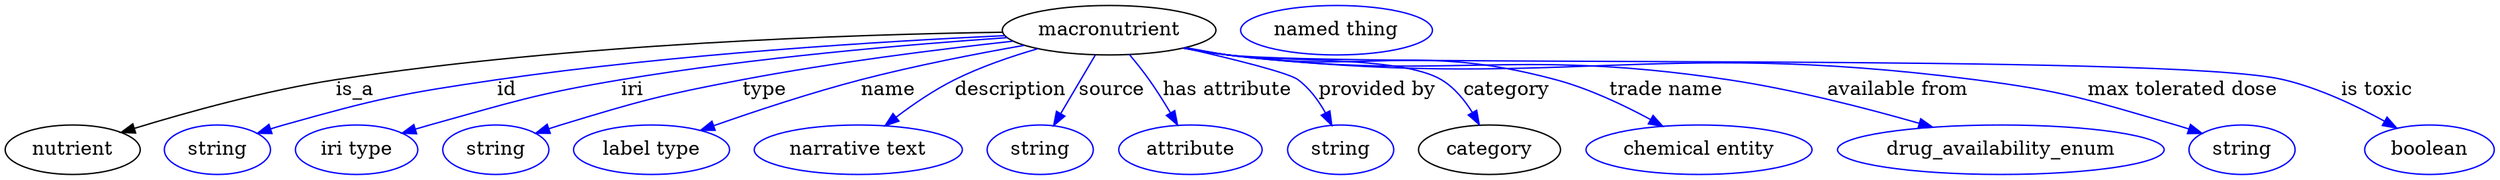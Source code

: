 digraph {
	graph [bb="0,0,1801.5,123"];
	node [label="\N"];
	macronutrient	[height=0.5,
		label=macronutrient,
		pos="799.75,105",
		width=2.1484];
	nutrient	[height=0.5,
		pos="48.746,18",
		width=1.354];
	macronutrient -> nutrient	[label=is_a,
		lp="253.75,61.5",
		pos="e,83.84,30.525 722.28,103.57 613.77,101.97 410.64,95.32 239.75,69 188.9,61.169 132.02,45.334 93.663,33.572"];
	id	[color=blue,
		height=0.5,
		label=string,
		pos="153.75,18",
		width=1.0652];
	macronutrient -> id	[color=blue,
		label=id,
		lp="363.75,61.5",
		pos="e,182.74,29.954 724.16,101.04 635.71,96.888 485.01,87.639 356.75,69 287.04,58.871 269.53,55.131 201.75,36 198.64,35.124 195.44,34.151 \
192.25,33.129",
		style=solid];
	iri	[color=blue,
		height=0.5,
		label="iri type",
		pos="254.75,18",
		width=1.2277];
	macronutrient -> iri	[color=blue,
		label=iri,
		lp="453.75,61.5",
		pos="e,288.05,29.879 725.79,99.667 653.9,94.754 541.81,85.238 445.75,69 383.99,58.561 369.1,52.747 308.75,36 305.17,35.009 301.48,33.941 \
297.78,32.84",
		style=solid];
	type	[color=blue,
		height=0.5,
		label=string,
		pos="355.75,18",
		width=1.0652];
	macronutrient -> type	[color=blue,
		label=type,
		lp="549.75,61.5",
		pos="e,384.68,29.979 730.22,97.085 676.35,91.188 599.97,81.654 533.75,69 474.77,57.731 460.16,53.566 402.75,36 399.98,35.155 397.15,34.243 \
394.3,33.294",
		style=solid];
	name	[color=blue,
		height=0.5,
		label="label type",
		pos="468.75,18",
		width=1.5707];
	macronutrient -> name	[color=blue,
		label=name,
		lp="639.75,61.5",
		pos="e,504.06,32.116 738.07,94.018 703.11,87.859 658.71,79.194 619.75,69 583.62,59.549 543.53,46.132 513.74,35.577",
		style=solid];
	description	[color=blue,
		height=0.5,
		label="narrative text",
		pos="618.75,18",
		width=2.0943];
	macronutrient -> description	[color=blue,
		label=description,
		lp="728.25,61.5",
		pos="e,637.87,35.476 747.93,91.602 728.51,85.985 706.59,78.454 687.75,69 673.03,61.616 658.06,51.2 645.85,41.785",
		style=solid];
	source	[color=blue,
		height=0.5,
		label=string,
		pos="750.75,18",
		width=1.0652];
	macronutrient -> source	[color=blue,
		label=source,
		lp="802.75,61.5",
		pos="e,760.31,35.597 789.83,86.799 782.83,74.659 773.34,58.19 765.46,44.523",
		style=solid];
	"has attribute"	[color=blue,
		height=0.5,
		label=attribute,
		pos="858.75,18",
		width=1.4443];
	macronutrient -> "has attribute"	[color=blue,
		label="has attribute",
		lp="884.75,61.5",
		pos="e,848.9,35.991 813.84,87.225 818.42,81.55 823.44,75.102 827.75,69 833.22,61.241 838.81,52.521 843.71,44.562",
		style=solid];
	"provided by"	[color=blue,
		height=0.5,
		label=string,
		pos="966.75,18",
		width=1.0652];
	macronutrient -> "provided by"	[color=blue,
		label="provided by",
		lp="993.25,61.5",
		pos="e,960.3,35.756 853.98,92.067 888.84,84.047 928.87,74.054 935.75,69 944.17,62.805 950.82,53.563 955.76,44.705",
		style=solid];
	category	[height=0.5,
		pos="1074.7,18",
		width=1.4263];
	macronutrient -> category	[color=blue,
		label=category,
		lp="1087.2,61.5",
		pos="e,1067.3,36.299 855.15,92.382 865.3,90.443 875.82,88.558 885.75,87 919.78,81.655 1010.2,86.662 1039.7,69 1049.2,63.378 1056.7,54.13 \
1062.3,45.105",
		style=solid];
	"trade name"	[color=blue,
		height=0.5,
		label="chemical entity",
		pos="1225.7,18",
		width=2.2748];
	macronutrient -> "trade name"	[color=blue,
		label="trade name",
		lp="1202.7,61.5",
		pos="e,1199.3,35.292 854.64,92.136 864.94,90.198 875.64,88.377 885.75,87 990.41,72.732 1020.8,96.552 1122.7,69 1146.4,62.6 1171.2,50.745 \
1190.6,40.185",
		style=solid];
	"available from"	[color=blue,
		height=0.5,
		label=drug_availability_enum,
		pos="1443.7,18",
		width=3.2858];
	macronutrient -> "available from"	[color=blue,
		label="available from",
		lp="1370.2,61.5",
		pos="e,1394.8,34.406 853.69,92.092 864.27,90.108 875.32,88.282 885.75,87 1045.6,67.329 1088.5,93.029 1247.7,69 1294.4,61.955 1346.2,48.514 \
1384.8,37.34",
		style=solid];
	"max tolerated dose"	[color=blue,
		height=0.5,
		label=string,
		pos="1618.7,18",
		width=1.0652];
	macronutrient -> "max tolerated dose"	[color=blue,
		label="max tolerated dose",
		lp="1575.7,61.5",
		pos="e,1589.7,29.887 853.67,91.955 864.26,89.984 875.31,88.197 885.75,87 1124.3,59.627 1187.6,99.784 1425.7,69 1491.3,60.527 1507.3,54.397 \
1570.7,36 1573.8,35.102 1577,34.114 1580.2,33.081",
		style=solid];
	"is toxic"	[color=blue,
		height=0.5,
		label=boolean,
		pos="1754.7,18",
		width=1.2999];
	macronutrient -> "is toxic"	[color=blue,
		label="is toxic",
		lp="1716.7,61.5",
		pos="e,1731,33.766 853.2,91.96 863.93,89.961 875.16,88.163 885.75,87 1054.3,68.487 1483.7,108.02 1648.7,69 1674.7,62.87 1701.8,49.929 \
1722.1,38.749",
		style=solid];
	"named thing_category"	[color=blue,
		height=0.5,
		label="named thing",
		pos="964.75,105",
		width=1.9318];
}
